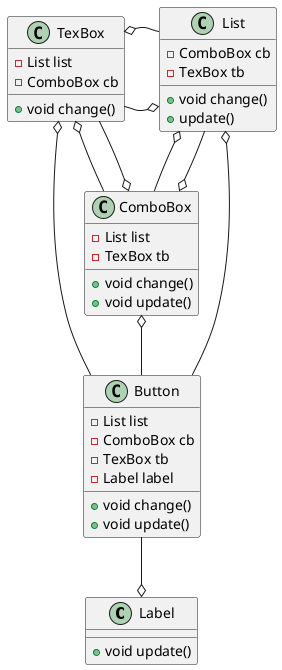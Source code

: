 @startuml

class Label{
    + void update()
}

class TexBox {
    - List list 
    - ComboBox cb 
    + void change()
}

List o-l- TexBox
ComboBox o-- TexBox


class ComboBox {
    - List list 
    - TexBox tb 

    + void change()
    + void update()
}

List o-- ComboBox
TexBox o-r- ComboBox

class List {
    - ComboBox cb
    - TexBox tb

    + void change()
    + update()
}

class Button {
    - List list
    - ComboBox cb
    - TexBox tb
    - Label label
    + void change()
    + void update()
}

List o-- Button
ComboBox o-- Button
TexBox o-- Button
Label o-u- Button
ComboBox o-- List
TexBox o-- List


@enduml